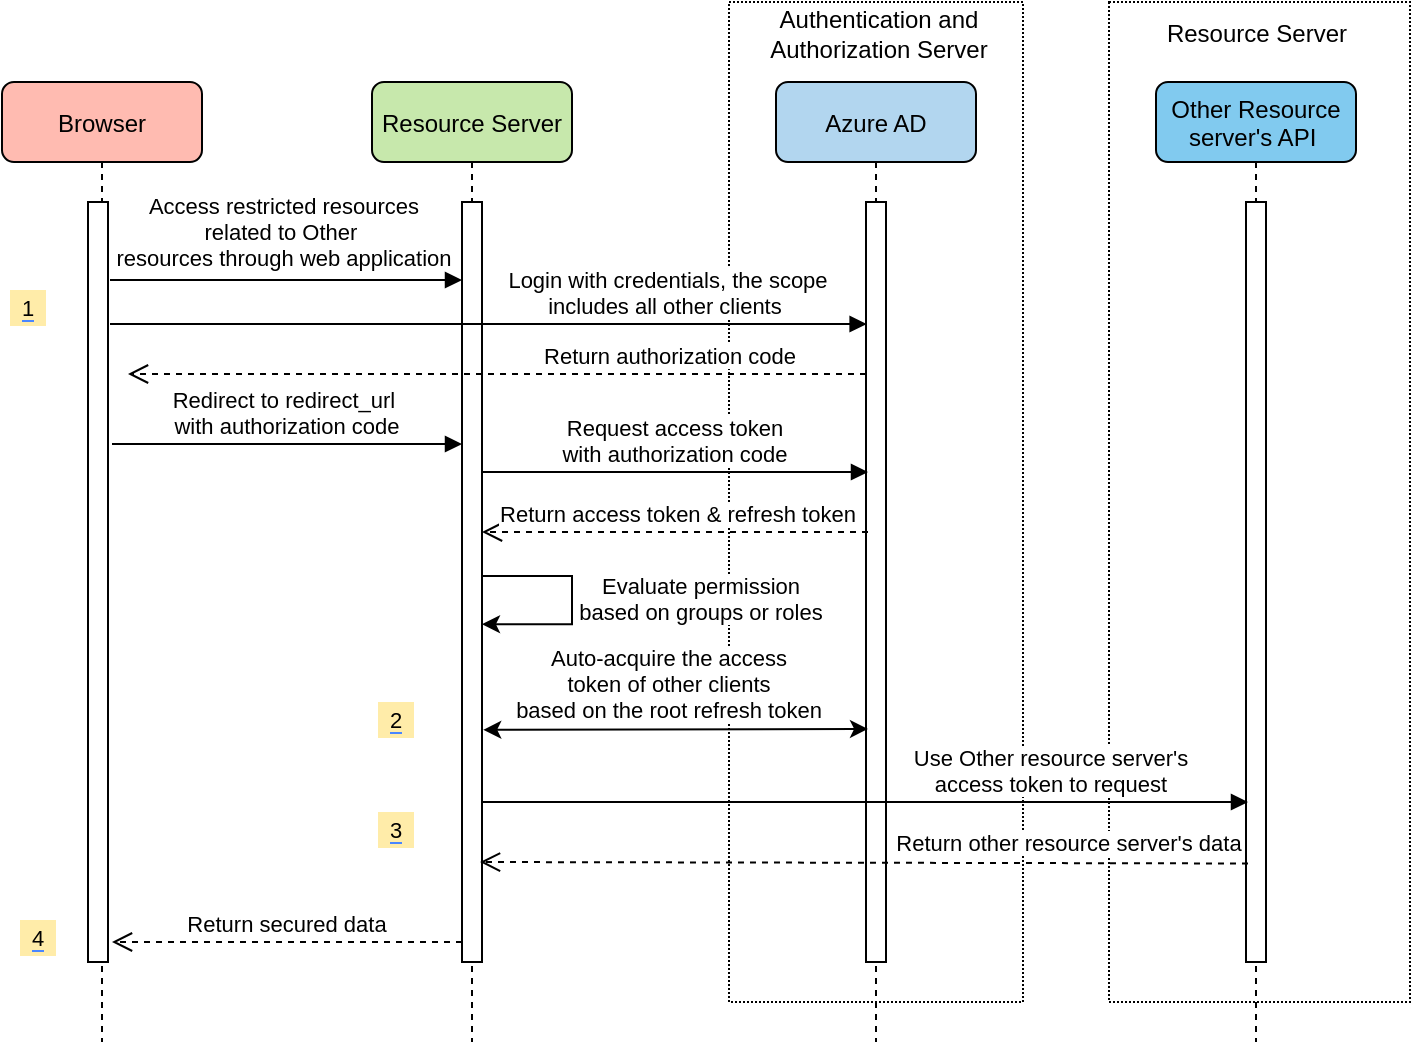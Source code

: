 <mxfile version="14.1.8" type="device"><diagram id="kgpKYQtTHZ0yAKxKKP6v" name="Page-1"><mxGraphModel dx="1024" dy="592" grid="1" gridSize="10" guides="1" tooltips="1" connect="1" arrows="1" fold="1" page="1" pageScale="1" pageWidth="850" pageHeight="1100" math="0" shadow="0"><root><mxCell id="0"/><mxCell id="1" parent="0"/><mxCell id="8OaaKrN09oYVDXz9ovkA-10" value="" style="rounded=0;whiteSpace=wrap;html=1;dashed=1;dashPattern=1 1;" parent="1" vertex="1"><mxGeometry x="679.5" y="40" width="150.5" height="500" as="geometry"/></mxCell><mxCell id="8OaaKrN09oYVDXz9ovkA-6" value="" style="rounded=0;whiteSpace=wrap;html=1;dashed=1;dashPattern=1 1;" parent="1" vertex="1"><mxGeometry x="489.5" y="40" width="147" height="500" as="geometry"/></mxCell><mxCell id="3nuBFxr9cyL0pnOWT2aG-1" value="Browser" style="shape=umlLifeline;perimeter=lifelinePerimeter;container=1;collapsible=0;recursiveResize=0;rounded=1;shadow=0;strokeWidth=1;fillColor=#FFBBB1;" parent="1" vertex="1"><mxGeometry x="126" y="80" width="100" height="480" as="geometry"/></mxCell><mxCell id="3nuBFxr9cyL0pnOWT2aG-2" value="" style="points=[];perimeter=orthogonalPerimeter;rounded=0;shadow=0;strokeWidth=1;" parent="3nuBFxr9cyL0pnOWT2aG-1" vertex="1"><mxGeometry x="43" y="60" width="10" height="380" as="geometry"/></mxCell><mxCell id="3nuBFxr9cyL0pnOWT2aG-5" value="Resource Server" style="shape=umlLifeline;perimeter=lifelinePerimeter;container=1;collapsible=0;recursiveResize=0;rounded=1;shadow=0;strokeWidth=1;fillColor=#C7E8AC;" parent="1" vertex="1"><mxGeometry x="311" y="80" width="100" height="480" as="geometry"/></mxCell><mxCell id="3nuBFxr9cyL0pnOWT2aG-6" value="" style="points=[];perimeter=orthogonalPerimeter;rounded=0;shadow=0;strokeWidth=1;" parent="3nuBFxr9cyL0pnOWT2aG-5" vertex="1"><mxGeometry x="45" y="60" width="10" height="380" as="geometry"/></mxCell><mxCell id="3nuBFxr9cyL0pnOWT2aG-7" value="Return secured data" style="verticalAlign=bottom;endArrow=open;dashed=1;endSize=8;exitX=0;exitY=0.95;shadow=0;strokeWidth=1;fontSize=11;" parent="1" edge="1"><mxGeometry relative="1" as="geometry"><mxPoint x="181" y="510.0" as="targetPoint"/><mxPoint x="356" y="510.0" as="sourcePoint"/></mxGeometry></mxCell><mxCell id="3nuBFxr9cyL0pnOWT2aG-8" value="Access restricted resources &#10;related to Other &#10;resources through web application" style="verticalAlign=bottom;endArrow=block;shadow=0;strokeWidth=1;fontSize=11;spacingTop=-1;spacing=4;spacingRight=2;" parent="1" edge="1"><mxGeometry relative="1" as="geometry"><mxPoint x="180" y="179" as="sourcePoint"/><mxPoint x="356" y="179" as="targetPoint"/></mxGeometry></mxCell><mxCell id="o5tUvNKxY8nh53MyDNSe-2" value="Azure AD " style="shape=umlLifeline;perimeter=lifelinePerimeter;container=1;collapsible=0;recursiveResize=0;rounded=1;shadow=0;strokeWidth=1;fillColor=#B2D6EF;" parent="1" vertex="1"><mxGeometry x="513" y="80" width="100" height="480" as="geometry"/></mxCell><mxCell id="o5tUvNKxY8nh53MyDNSe-3" value="" style="points=[];perimeter=orthogonalPerimeter;rounded=0;shadow=0;strokeWidth=1;" parent="o5tUvNKxY8nh53MyDNSe-2" vertex="1"><mxGeometry x="45" y="60" width="10" height="380" as="geometry"/></mxCell><mxCell id="o5tUvNKxY8nh53MyDNSe-4" value="Other Resource&#10;server's API " style="shape=umlLifeline;perimeter=lifelinePerimeter;container=1;collapsible=0;recursiveResize=0;rounded=1;shadow=0;strokeWidth=1;fillColor=#81CAEF;" parent="1" vertex="1"><mxGeometry x="703" y="80" width="100" height="480" as="geometry"/></mxCell><mxCell id="o5tUvNKxY8nh53MyDNSe-5" value="" style="points=[];perimeter=orthogonalPerimeter;rounded=0;shadow=0;strokeWidth=1;" parent="o5tUvNKxY8nh53MyDNSe-4" vertex="1"><mxGeometry x="45" y="60" width="10" height="380" as="geometry"/></mxCell><mxCell id="o5tUvNKxY8nh53MyDNSe-7" value="&lt;span style=&quot;background-color: rgb(255, 236, 169); font-size: 11px;&quot;&gt;1&lt;/span&gt;" style="rounded=0;whiteSpace=wrap;html=1;labelBackgroundColor=#4A86FF;fillColor=#FFECA9;strokeColor=none;fontSize=11;" parent="1" vertex="1"><mxGeometry x="130" y="184" width="18" height="18" as="geometry"/></mxCell><mxCell id="o5tUvNKxY8nh53MyDNSe-8" value="Login with credentials, the scope &#10;includes all other clients " style="verticalAlign=bottom;endArrow=block;shadow=0;strokeWidth=1;fontSize=11;spacingTop=0;spacingRight=-3;" parent="1" edge="1"><mxGeometry x="0.468" relative="1" as="geometry"><mxPoint x="180" y="201" as="sourcePoint"/><mxPoint x="558.31" y="201" as="targetPoint"/><mxPoint as="offset"/></mxGeometry></mxCell><mxCell id="o5tUvNKxY8nh53MyDNSe-18" value="Use Other resource server's &#10;access token to request" style="verticalAlign=bottom;endArrow=block;shadow=0;strokeWidth=1;entryX=0.005;entryY=0.784;entryDx=0;entryDy=0;entryPerimeter=0;fontSize=11;spacingLeft=19;spacingBottom=0;spacingRight=18;" parent="1" edge="1"><mxGeometry x="0.483" relative="1" as="geometry"><mxPoint x="366" y="440" as="sourcePoint"/><mxPoint x="749" y="440" as="targetPoint"/><mxPoint as="offset"/></mxGeometry></mxCell><mxCell id="o5tUvNKxY8nh53MyDNSe-19" value="Return other resource server's data" style="verticalAlign=bottom;endArrow=open;dashed=1;endSize=8;shadow=0;strokeWidth=1;entryX=0.9;entryY=0.703;entryDx=0;entryDy=0;entryPerimeter=0;exitX=-0.007;exitY=0.617;exitDx=0;exitDy=0;exitPerimeter=0;spacingRight=1;spacingLeft=0;fontSize=11;" parent="1" edge="1"><mxGeometry x="-0.536" y="-1" relative="1" as="geometry"><mxPoint x="365" y="470" as="targetPoint"/><mxPoint x="749" y="470.74" as="sourcePoint"/><mxPoint as="offset"/></mxGeometry></mxCell><mxCell id="o5tUvNKxY8nh53MyDNSe-20" style="edgeStyle=orthogonalEdgeStyle;rounded=0;orthogonalLoop=1;jettySize=auto;html=1;entryX=1;entryY=0.479;entryDx=0;entryDy=0;entryPerimeter=0;fontSize=11;" parent="1" edge="1"><mxGeometry relative="1" as="geometry"><mxPoint x="366" y="351.12" as="targetPoint"/><mxPoint x="366" y="327.0" as="sourcePoint"/><Array as="points"><mxPoint x="411" y="327"/><mxPoint x="411" y="351"/></Array></mxGeometry></mxCell><mxCell id="o5tUvNKxY8nh53MyDNSe-21" value="Evaluate permission &#10;based on groups or roles" style="edgeLabel;align=center;verticalAlign=middle;resizable=0;points=[];fontSize=11;spacingRight=0;spacingLeft=16;" parent="o5tUvNKxY8nh53MyDNSe-20" vertex="1" connectable="0"><mxGeometry x="-0.694" relative="1" as="geometry"><mxPoint x="83.76" y="10.99" as="offset"/></mxGeometry></mxCell><mxCell id="o5tUvNKxY8nh53MyDNSe-24" value="&lt;span style=&quot;background-color: rgb(255, 236, 169); font-size: 11px;&quot;&gt;4&lt;/span&gt;" style="rounded=0;whiteSpace=wrap;html=1;labelBackgroundColor=#4A86FF;fillColor=#FFECA9;strokeColor=none;fontSize=11;" parent="1" vertex="1"><mxGeometry x="135" y="499" width="18" height="18" as="geometry"/></mxCell><mxCell id="tJP6bS9B5hXS_ld_FEM6-2" value="Request access token &#10;with authorization code" style="verticalAlign=bottom;endArrow=block;entryX=0;entryY=0;shadow=0;strokeWidth=1;fontSize=11;" parent="1" edge="1"><mxGeometry relative="1" as="geometry"><mxPoint x="366" y="275.0" as="sourcePoint"/><mxPoint x="559" y="275.0" as="targetPoint"/></mxGeometry></mxCell><mxCell id="tJP6bS9B5hXS_ld_FEM6-3" value="Return authorization code" style="verticalAlign=bottom;endArrow=open;dashed=1;endSize=8;shadow=0;strokeWidth=1;exitX=-0.007;exitY=0.617;exitDx=0;exitDy=0;exitPerimeter=0;spacingRight=-4;entryX=0.969;entryY=0.171;entryDx=0;entryDy=0;entryPerimeter=0;fontSize=11;" parent="1" edge="1"><mxGeometry x="-0.459" relative="1" as="geometry"><mxPoint x="189" y="226" as="targetPoint"/><mxPoint x="558" y="226" as="sourcePoint"/><mxPoint as="offset"/></mxGeometry></mxCell><mxCell id="tJP6bS9B5hXS_ld_FEM6-4" value="Redirect to redirect_url &#10;with authorization code" style="verticalAlign=bottom;endArrow=block;entryX=0;entryY=0;shadow=0;strokeWidth=1;fontSize=11;" parent="1" edge="1"><mxGeometry relative="1" as="geometry"><mxPoint x="181" y="261" as="sourcePoint"/><mxPoint x="356" y="261.0" as="targetPoint"/></mxGeometry></mxCell><mxCell id="tJP6bS9B5hXS_ld_FEM6-5" value="Return access token &amp; refresh token" style="verticalAlign=bottom;endArrow=open;dashed=1;endSize=8;shadow=0;strokeWidth=1;exitX=-0.007;exitY=0.617;exitDx=0;exitDy=0;exitPerimeter=0;spacingRight=-4;fontSize=11;" parent="1" edge="1"><mxGeometry x="0.005" relative="1" as="geometry"><mxPoint x="366" y="305" as="targetPoint"/><mxPoint x="559" y="305.0" as="sourcePoint"/><mxPoint as="offset"/></mxGeometry></mxCell><mxCell id="8OaaKrN09oYVDXz9ovkA-7" value="Authentication and Authorization Server" style="text;html=1;strokeColor=none;fillColor=none;align=center;verticalAlign=middle;whiteSpace=wrap;rounded=0;dashed=1;dashPattern=1 1;" parent="1" vertex="1"><mxGeometry x="502.5" y="46" width="122.5" height="20" as="geometry"/></mxCell><mxCell id="8OaaKrN09oYVDXz9ovkA-11" value="Resource Server" style="text;html=1;strokeColor=none;fillColor=none;align=center;verticalAlign=middle;whiteSpace=wrap;rounded=0;dashed=1;dashPattern=1 1;" parent="1" vertex="1"><mxGeometry x="673.5" y="46" width="159" height="20" as="geometry"/></mxCell><mxCell id="8OaaKrN09oYVDXz9ovkA-22" value="&lt;span style=&quot;background-color: rgb(255, 236, 169); font-size: 11px;&quot;&gt;3&lt;/span&gt;" style="rounded=0;whiteSpace=wrap;html=1;labelBackgroundColor=#4A86FF;fillColor=#FFECA9;strokeColor=none;fontSize=11;" parent="1" vertex="1"><mxGeometry x="314" y="445" width="18" height="18" as="geometry"/></mxCell><mxCell id="bHPj6wIeyg5ToQ--CuVG-4" value="" style="endArrow=classic;startArrow=classic;html=1;fontSize=11;entryX=0.1;entryY=0.538;entryDx=0;entryDy=0;entryPerimeter=0;exitX=1.011;exitY=0.607;exitDx=0;exitDy=0;exitPerimeter=0;spacingTop=1;spacingLeft=0;" parent="1" edge="1"><mxGeometry width="50" height="50" relative="1" as="geometry"><mxPoint x="366.617" y="403.893" as="sourcePoint"/><mxPoint x="559" y="403.44" as="targetPoint"/></mxGeometry></mxCell><mxCell id="bHPj6wIeyg5ToQ--CuVG-5" value="Auto-acquire the access &lt;br&gt;token of other clients &lt;br&gt;based on the root refresh token" style="edgeLabel;html=1;align=center;verticalAlign=middle;resizable=0;points=[];fontSize=11;" parent="bHPj6wIeyg5ToQ--CuVG-4" vertex="1" connectable="0"><mxGeometry x="-0.158" y="3" relative="1" as="geometry"><mxPoint x="11" y="-20" as="offset"/></mxGeometry></mxCell><mxCell id="bHPj6wIeyg5ToQ--CuVG-6" value="&lt;span style=&quot;background-color: rgb(255 , 236 , 169) ; font-size: 11px&quot;&gt;2&lt;/span&gt;" style="rounded=0;whiteSpace=wrap;html=1;labelBackgroundColor=#4A86FF;fillColor=#FFECA9;strokeColor=none;fontSize=11;" parent="1" vertex="1"><mxGeometry x="314" y="390" width="18" height="18" as="geometry"/></mxCell></root></mxGraphModel></diagram></mxfile>